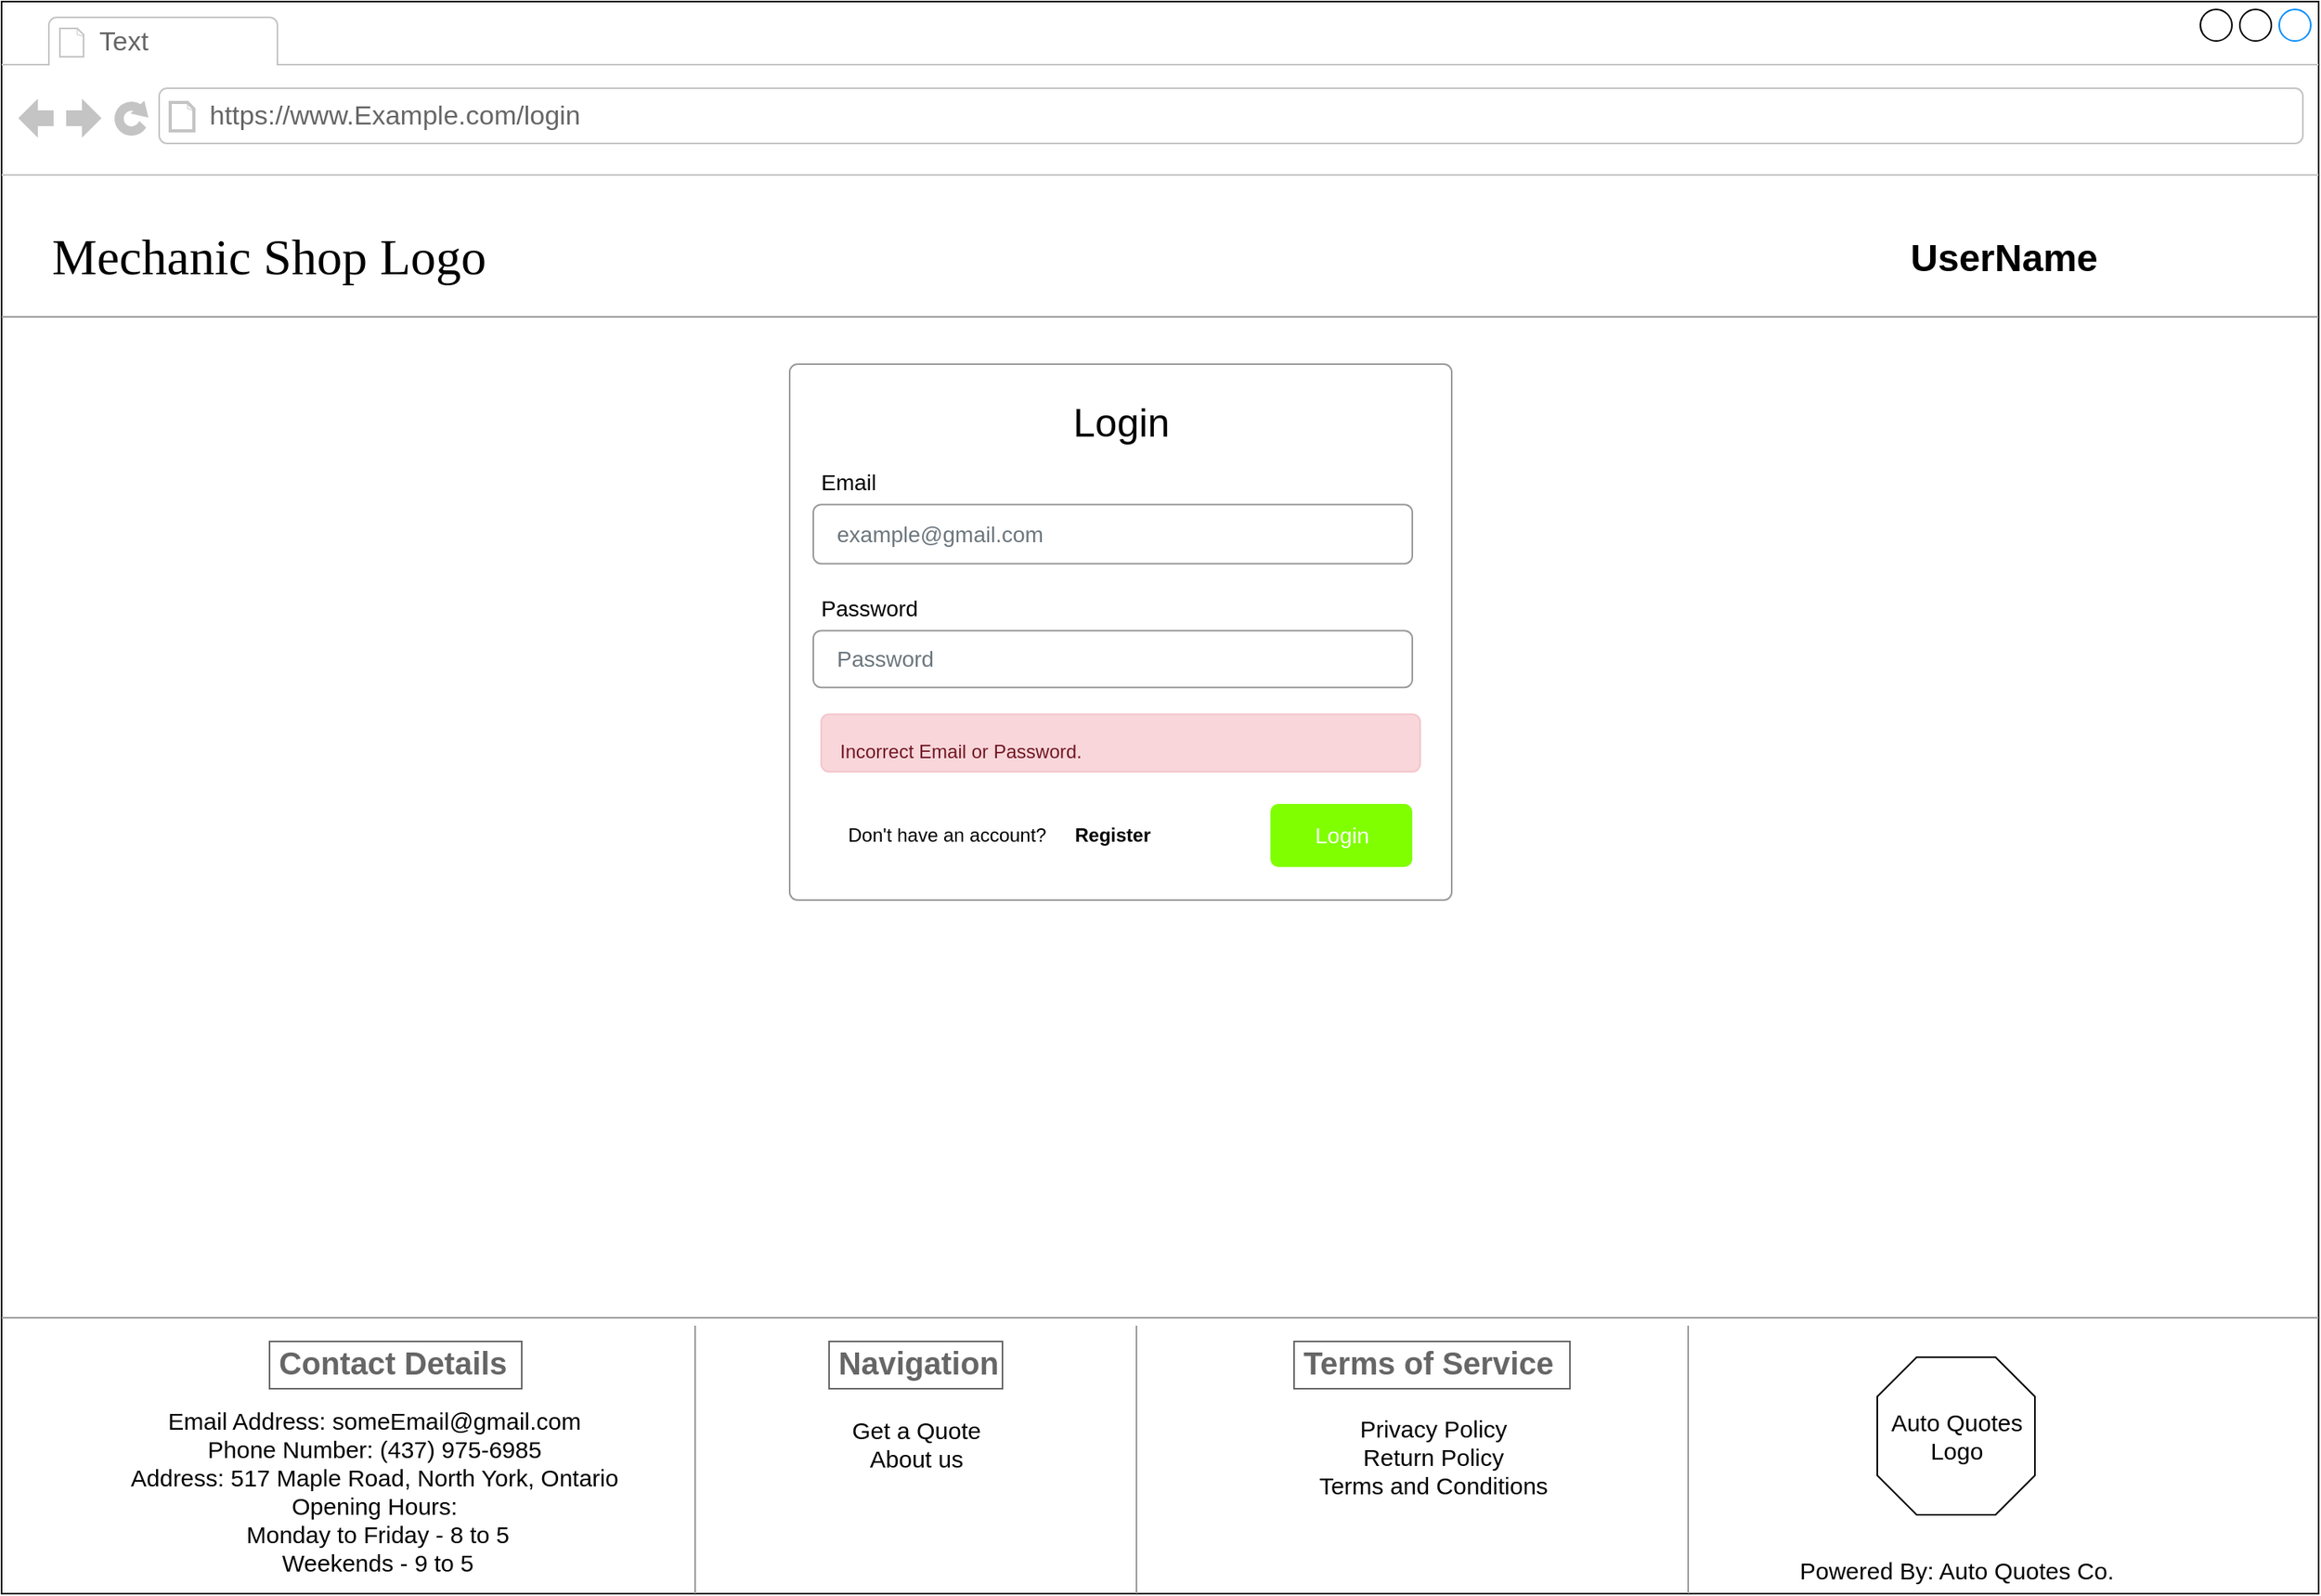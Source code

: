 <mxfile version="20.4.0" type="github">
  <diagram id="AKhVdlpeZ4rU74z41cKD" name="Page-1">
    <mxGraphModel dx="2196" dy="1220" grid="1" gridSize="10" guides="1" tooltips="1" connect="1" arrows="1" fold="1" page="1" pageScale="1" pageWidth="850" pageHeight="1100" math="0" shadow="0">
      <root>
        <mxCell id="0" />
        <mxCell id="1" parent="0" />
        <mxCell id="D5iM0X9zBDPRsC4shFqq-1" value="" style="strokeWidth=1;shadow=0;dashed=0;align=left;html=1;shape=mxgraph.mockup.containers.browserWindow;rSize=0;mainText=,;recursiveResize=0;rounded=0;labelBackgroundColor=none;fontFamily=Verdana;fontSize=12;deletable=0;movable=0;" parent="1" vertex="1">
          <mxGeometry x="70" y="60" width="1470" height="1010" as="geometry" />
        </mxCell>
        <mxCell id="D5iM0X9zBDPRsC4shFqq-2" value="Text" style="strokeWidth=1;shadow=0;dashed=0;align=center;html=1;shape=mxgraph.mockup.containers.anchor;fontSize=17;fontColor=#666666;align=left;" parent="D5iM0X9zBDPRsC4shFqq-1" vertex="1">
          <mxGeometry x="60" y="12" width="150" height="28" as="geometry" />
        </mxCell>
        <mxCell id="D5iM0X9zBDPRsC4shFqq-3" value="https://www.Example.com/login" style="strokeWidth=1;shadow=0;dashed=0;align=center;html=1;shape=mxgraph.mockup.containers.anchor;rSize=0;fontSize=17;fontColor=#666666;align=left;" parent="D5iM0X9zBDPRsC4shFqq-1" vertex="1">
          <mxGeometry x="130" y="60" width="300" height="26" as="geometry" />
        </mxCell>
        <mxCell id="D5iM0X9zBDPRsC4shFqq-4" value="&lt;font style=&quot;font-size: 32px;&quot;&gt;Mechanic Shop Logo&lt;/font&gt;" style="text;html=1;points=[];align=left;verticalAlign=top;spacingTop=-4;fontSize=30;fontFamily=Verdana" parent="D5iM0X9zBDPRsC4shFqq-1" vertex="1">
          <mxGeometry x="30" y="140" width="340" height="50" as="geometry" />
        </mxCell>
        <mxCell id="D5iM0X9zBDPRsC4shFqq-5" value="" style="verticalLabelPosition=bottom;shadow=0;dashed=0;align=center;html=1;verticalAlign=top;strokeWidth=1;shape=mxgraph.mockup.markup.line;strokeColor=#999999;rounded=0;labelBackgroundColor=none;fillColor=#ffffff;fontFamily=Verdana;fontSize=12;fontColor=#000000;" parent="D5iM0X9zBDPRsC4shFqq-1" vertex="1">
          <mxGeometry y="190" width="1470" height="20" as="geometry" />
        </mxCell>
        <mxCell id="D5iM0X9zBDPRsC4shFqq-6" value="" style="html=1;shadow=0;dashed=0;shape=mxgraph.bootstrap.rrect;rSize=5;fillColor=#ffffff;strokeColor=#999999;" parent="D5iM0X9zBDPRsC4shFqq-1" vertex="1">
          <mxGeometry x="500" y="230" width="420" height="340" as="geometry" />
        </mxCell>
        <mxCell id="D5iM0X9zBDPRsC4shFqq-16" value="example@gmail.com" style="html=1;shadow=0;dashed=0;shape=mxgraph.bootstrap.rrect;rSize=5;fillColor=none;strokeColor=#999999;align=left;spacing=15;fontSize=14;fontColor=#6C767D;" parent="D5iM0X9zBDPRsC4shFqq-1" vertex="1">
          <mxGeometry x="515" y="319.07" width="380" height="37.5" as="geometry" />
        </mxCell>
        <mxCell id="D5iM0X9zBDPRsC4shFqq-15" value="Email" style="fillColor=none;strokeColor=none;align=left;spacing=20;fontSize=14;" parent="D5iM0X9zBDPRsC4shFqq-1" vertex="1">
          <mxGeometry x="500" y="289.072" width="220" height="30.0" as="geometry" />
        </mxCell>
        <mxCell id="D5iM0X9zBDPRsC4shFqq-12" value="&lt;font style=&quot;font-size: 25px;&quot;&gt;Login&lt;/font&gt;" style="text;html=1;strokeColor=none;fillColor=none;align=center;verticalAlign=middle;whiteSpace=wrap;rounded=0;" parent="D5iM0X9zBDPRsC4shFqq-1" vertex="1">
          <mxGeometry x="637.5" y="250.0" width="145" height="31.395" as="geometry" />
        </mxCell>
        <mxCell id="D5iM0X9zBDPRsC4shFqq-17" value="Password" style="fillColor=none;strokeColor=none;align=left;spacing=20;fontSize=14;" parent="D5iM0X9zBDPRsC4shFqq-1" vertex="1">
          <mxGeometry x="500" y="369.072" width="220" height="30.0" as="geometry" />
        </mxCell>
        <mxCell id="D5iM0X9zBDPRsC4shFqq-18" value="Password" style="html=1;shadow=0;dashed=0;shape=mxgraph.bootstrap.rrect;rSize=5;fillColor=none;strokeColor=#999999;align=left;spacing=15;fontSize=14;fontColor=#6C767D;" parent="D5iM0X9zBDPRsC4shFqq-1" vertex="1">
          <mxGeometry x="515" y="399.07" width="380" height="36" as="geometry" />
        </mxCell>
        <mxCell id="D5iM0X9zBDPRsC4shFqq-21" value="&lt;font style=&quot;font-size: 12px; line-height: 1.2;&quot;&gt;Incorrect Email or Password.&lt;/font&gt;" style="html=1;shadow=0;dashed=0;shape=mxgraph.bootstrap.rrect;rSize=5;strokeColor=#F4C5CB;strokeWidth=1;fillColor=#F8D6DA;fontColor=#711623;whiteSpace=wrap;align=left;verticalAlign=middle;spacingLeft=10;fontSize=25;" parent="D5iM0X9zBDPRsC4shFqq-1" vertex="1">
          <mxGeometry x="520" y="452.07" width="380" height="36.51" as="geometry" />
        </mxCell>
        <mxCell id="D5iM0X9zBDPRsC4shFqq-22" value="Don&#39;t have an account?" style="text;html=1;strokeColor=none;fillColor=none;align=center;verticalAlign=middle;whiteSpace=wrap;rounded=0;" parent="D5iM0X9zBDPRsC4shFqq-1" vertex="1">
          <mxGeometry x="515" y="519.067" width="170" height="19.014" as="geometry" />
        </mxCell>
        <mxCell id="D5iM0X9zBDPRsC4shFqq-23" value="&lt;b&gt;Register&lt;/b&gt;" style="text;html=1;strokeColor=none;fillColor=none;align=center;verticalAlign=middle;whiteSpace=wrap;rounded=0;" parent="D5iM0X9zBDPRsC4shFqq-1" vertex="1">
          <mxGeometry x="675" y="519.067" width="60" height="19.014" as="geometry" />
        </mxCell>
        <mxCell id="D5iM0X9zBDPRsC4shFqq-11" value="Login" style="html=1;shadow=0;dashed=0;shape=mxgraph.bootstrap.rrect;rSize=5;fillColor=#80FF00;strokeColor=none;align=center;fontSize=14;fontColor=#FFFFFF;" parent="D5iM0X9zBDPRsC4shFqq-1" vertex="1">
          <mxGeometry width="90" height="40" relative="1" as="geometry">
            <mxPoint x="805" y="509" as="offset" />
          </mxGeometry>
        </mxCell>
        <mxCell id="cFUKvSRAnD4pRd3IyLYO-1" value="" style="verticalLabelPosition=bottom;shadow=0;dashed=0;align=center;html=1;verticalAlign=top;strokeWidth=1;shape=mxgraph.mockup.markup.line;strokeColor=#999999;rounded=0;labelBackgroundColor=none;fillColor=#ffffff;fontFamily=Verdana;fontSize=12;fontColor=#000000;" vertex="1" parent="D5iM0X9zBDPRsC4shFqq-1">
          <mxGeometry y="825" width="1470" height="20" as="geometry" />
        </mxCell>
        <mxCell id="cFUKvSRAnD4pRd3IyLYO-2" value="&lt;h3&gt;Contact Details&lt;/h3&gt;" style="strokeWidth=1;shadow=0;dashed=0;align=center;html=1;shape=mxgraph.mockup.text.textBox;fontColor=#666666;align=left;fontSize=17;spacingLeft=4;spacingTop=-3;strokeColor=#666666;mainText=" vertex="1" parent="D5iM0X9zBDPRsC4shFqq-1">
          <mxGeometry x="170" y="850" width="160" height="30" as="geometry" />
        </mxCell>
        <mxCell id="cFUKvSRAnD4pRd3IyLYO-3" value="&lt;div style=&quot;text-align: center;&quot;&gt;&lt;span style=&quot;font-size: 15px; background-color: initial;&quot;&gt;Email Address: someEmail@gmail.com&lt;/span&gt;&lt;/div&gt;&lt;font style=&quot;font-size: 15px;&quot;&gt;&lt;div style=&quot;text-align: center;&quot;&gt;&lt;span style=&quot;background-color: initial;&quot;&gt;Phone Number: (437) 975-6985&lt;/span&gt;&lt;/div&gt;&lt;div style=&quot;text-align: center;&quot;&gt;&lt;span style=&quot;background-color: initial;&quot;&gt;Address: 517 Maple Road, North York, Ontario&lt;/span&gt;&lt;/div&gt;&lt;div style=&quot;text-align: center;&quot;&gt;&lt;span style=&quot;background-color: initial;&quot;&gt;Opening Hours:&lt;/span&gt;&lt;/div&gt;&lt;span style=&quot;white-space: pre;&quot;&gt;&lt;div style=&quot;text-align: center;&quot;&gt;&lt;span style=&quot;background-color: initial;&quot;&gt; &lt;/span&gt;&lt;span style=&quot;background-color: initial; white-space: normal;&quot;&gt;Monday to Friday - 8 to 5&lt;/span&gt;&lt;/div&gt;&lt;/span&gt;&lt;span style=&quot;white-space: pre;&quot;&gt;&lt;div style=&quot;text-align: center;&quot;&gt;&lt;span style=&quot;background-color: initial;&quot;&gt; &lt;/span&gt;&lt;span style=&quot;background-color: initial; white-space: normal;&quot;&gt;Weekends - 9 to 5&lt;/span&gt;&lt;/div&gt;&lt;/span&gt;&lt;/font&gt;" style="text;spacingTop=-5;whiteSpace=wrap;html=1;align=left;fontSize=12;fontFamily=Helvetica;fillColor=none;strokeColor=none;" vertex="1" parent="D5iM0X9zBDPRsC4shFqq-1">
          <mxGeometry x="80" y="890" width="360" height="100" as="geometry" />
        </mxCell>
        <mxCell id="cFUKvSRAnD4pRd3IyLYO-4" value="" style="verticalLabelPosition=bottom;shadow=0;dashed=0;align=center;html=1;verticalAlign=top;strokeWidth=1;shape=mxgraph.mockup.markup.line;strokeColor=#999999;direction=north;fontSize=32;" vertex="1" parent="D5iM0X9zBDPRsC4shFqq-1">
          <mxGeometry x="430" y="840" width="20" height="170" as="geometry" />
        </mxCell>
        <mxCell id="cFUKvSRAnD4pRd3IyLYO-5" value="Powered By: Auto Quotes Co." style="text;html=1;align=center;verticalAlign=middle;resizable=0;points=[];autosize=1;strokeColor=none;fillColor=none;fontSize=15;" vertex="1" parent="D5iM0X9zBDPRsC4shFqq-1">
          <mxGeometry x="1130" y="980" width="220" height="30" as="geometry" />
        </mxCell>
        <mxCell id="cFUKvSRAnD4pRd3IyLYO-6" value="&lt;h3&gt;Terms of Service&lt;/h3&gt;" style="strokeWidth=1;shadow=0;dashed=0;align=center;html=1;shape=mxgraph.mockup.text.textBox;fontColor=#666666;align=left;fontSize=17;spacingLeft=4;spacingTop=-3;strokeColor=#666666;mainText=" vertex="1" parent="D5iM0X9zBDPRsC4shFqq-1">
          <mxGeometry x="820" y="850" width="175" height="30" as="geometry" />
        </mxCell>
        <mxCell id="cFUKvSRAnD4pRd3IyLYO-7" value="Privacy Policy&lt;br&gt;Return Policy&lt;br&gt;Terms and Conditions" style="text;html=1;align=center;verticalAlign=top;resizable=0;points=[];autosize=1;strokeColor=none;fillColor=none;fontSize=15;" vertex="1" parent="D5iM0X9zBDPRsC4shFqq-1">
          <mxGeometry x="822.5" y="890" width="170" height="70" as="geometry" />
        </mxCell>
        <mxCell id="cFUKvSRAnD4pRd3IyLYO-8" value="" style="verticalLabelPosition=bottom;verticalAlign=top;html=1;shape=mxgraph.basic.polygon;polyCoords=[[0.25,0],[0.75,0],[1,0.25],[1,0.75],[0.75,1],[0.25,1],[0,0.75],[0,0.25]];polyline=0;fontSize=15;" vertex="1" parent="D5iM0X9zBDPRsC4shFqq-1">
          <mxGeometry x="1190" y="860" width="100" height="100" as="geometry" />
        </mxCell>
        <mxCell id="cFUKvSRAnD4pRd3IyLYO-9" value="Auto Quotes&lt;br&gt;Logo" style="text;html=1;align=center;verticalAlign=middle;resizable=0;points=[];autosize=1;strokeColor=none;fillColor=none;fontSize=15;" vertex="1" parent="D5iM0X9zBDPRsC4shFqq-1">
          <mxGeometry x="1185" y="885" width="110" height="50" as="geometry" />
        </mxCell>
        <mxCell id="cFUKvSRAnD4pRd3IyLYO-10" value="" style="verticalLabelPosition=bottom;shadow=0;dashed=0;align=center;html=1;verticalAlign=top;strokeWidth=1;shape=mxgraph.mockup.markup.line;strokeColor=#999999;direction=north;fontSize=15;" vertex="1" parent="D5iM0X9zBDPRsC4shFqq-1">
          <mxGeometry x="710" y="840" width="20" height="170" as="geometry" />
        </mxCell>
        <mxCell id="cFUKvSRAnD4pRd3IyLYO-11" value="&lt;h3&gt;Navigation&lt;/h3&gt;" style="strokeWidth=1;shadow=0;dashed=0;align=center;html=1;shape=mxgraph.mockup.text.textBox;fontColor=#666666;align=left;fontSize=17;spacingLeft=4;spacingTop=-3;strokeColor=#666666;mainText=" vertex="1" parent="D5iM0X9zBDPRsC4shFqq-1">
          <mxGeometry x="525" y="850" width="110" height="30" as="geometry" />
        </mxCell>
        <mxCell id="cFUKvSRAnD4pRd3IyLYO-12" value="" style="verticalLabelPosition=bottom;shadow=0;dashed=0;align=center;html=1;verticalAlign=top;strokeWidth=1;shape=mxgraph.mockup.markup.line;strokeColor=#999999;direction=north;fontSize=15;" vertex="1" parent="D5iM0X9zBDPRsC4shFqq-1">
          <mxGeometry x="1060" y="840" width="20" height="170" as="geometry" />
        </mxCell>
        <mxCell id="cFUKvSRAnD4pRd3IyLYO-13" value="Get a Quote&lt;br&gt;About us" style="text;html=1;align=center;verticalAlign=middle;resizable=0;points=[];autosize=1;strokeColor=none;fillColor=none;fontSize=15;" vertex="1" parent="D5iM0X9zBDPRsC4shFqq-1">
          <mxGeometry x="525" y="890" width="110" height="50" as="geometry" />
        </mxCell>
        <mxCell id="cFUKvSRAnD4pRd3IyLYO-14" value="" style="shape=image;html=1;verticalAlign=top;verticalLabelPosition=bottom;labelBackgroundColor=#ffffff;imageAspect=0;aspect=fixed;image=https://cdn3.iconfinder.com/data/icons/essential-rounded/64/Rounded-31-128.png" vertex="1" parent="D5iM0X9zBDPRsC4shFqq-1">
          <mxGeometry x="1350" y="140.5" width="44" height="44" as="geometry" />
        </mxCell>
        <mxCell id="cFUKvSRAnD4pRd3IyLYO-15" value="" style="shape=image;html=1;verticalAlign=top;verticalLabelPosition=bottom;labelBackgroundColor=#ffffff;imageAspect=0;aspect=fixed;image=https://cdn3.iconfinder.com/data/icons/user-interface-169/32/login-128.png" vertex="1" parent="D5iM0X9zBDPRsC4shFqq-1">
          <mxGeometry x="1400" y="140" width="45" height="45" as="geometry" />
        </mxCell>
        <mxCell id="cFUKvSRAnD4pRd3IyLYO-16" value="UserName" style="text;strokeColor=none;fillColor=none;html=1;fontSize=24;fontStyle=1;verticalAlign=middle;align=center;" vertex="1" parent="D5iM0X9zBDPRsC4shFqq-1">
          <mxGeometry x="1210" y="142.5" width="120" height="40" as="geometry" />
        </mxCell>
      </root>
    </mxGraphModel>
  </diagram>
</mxfile>
